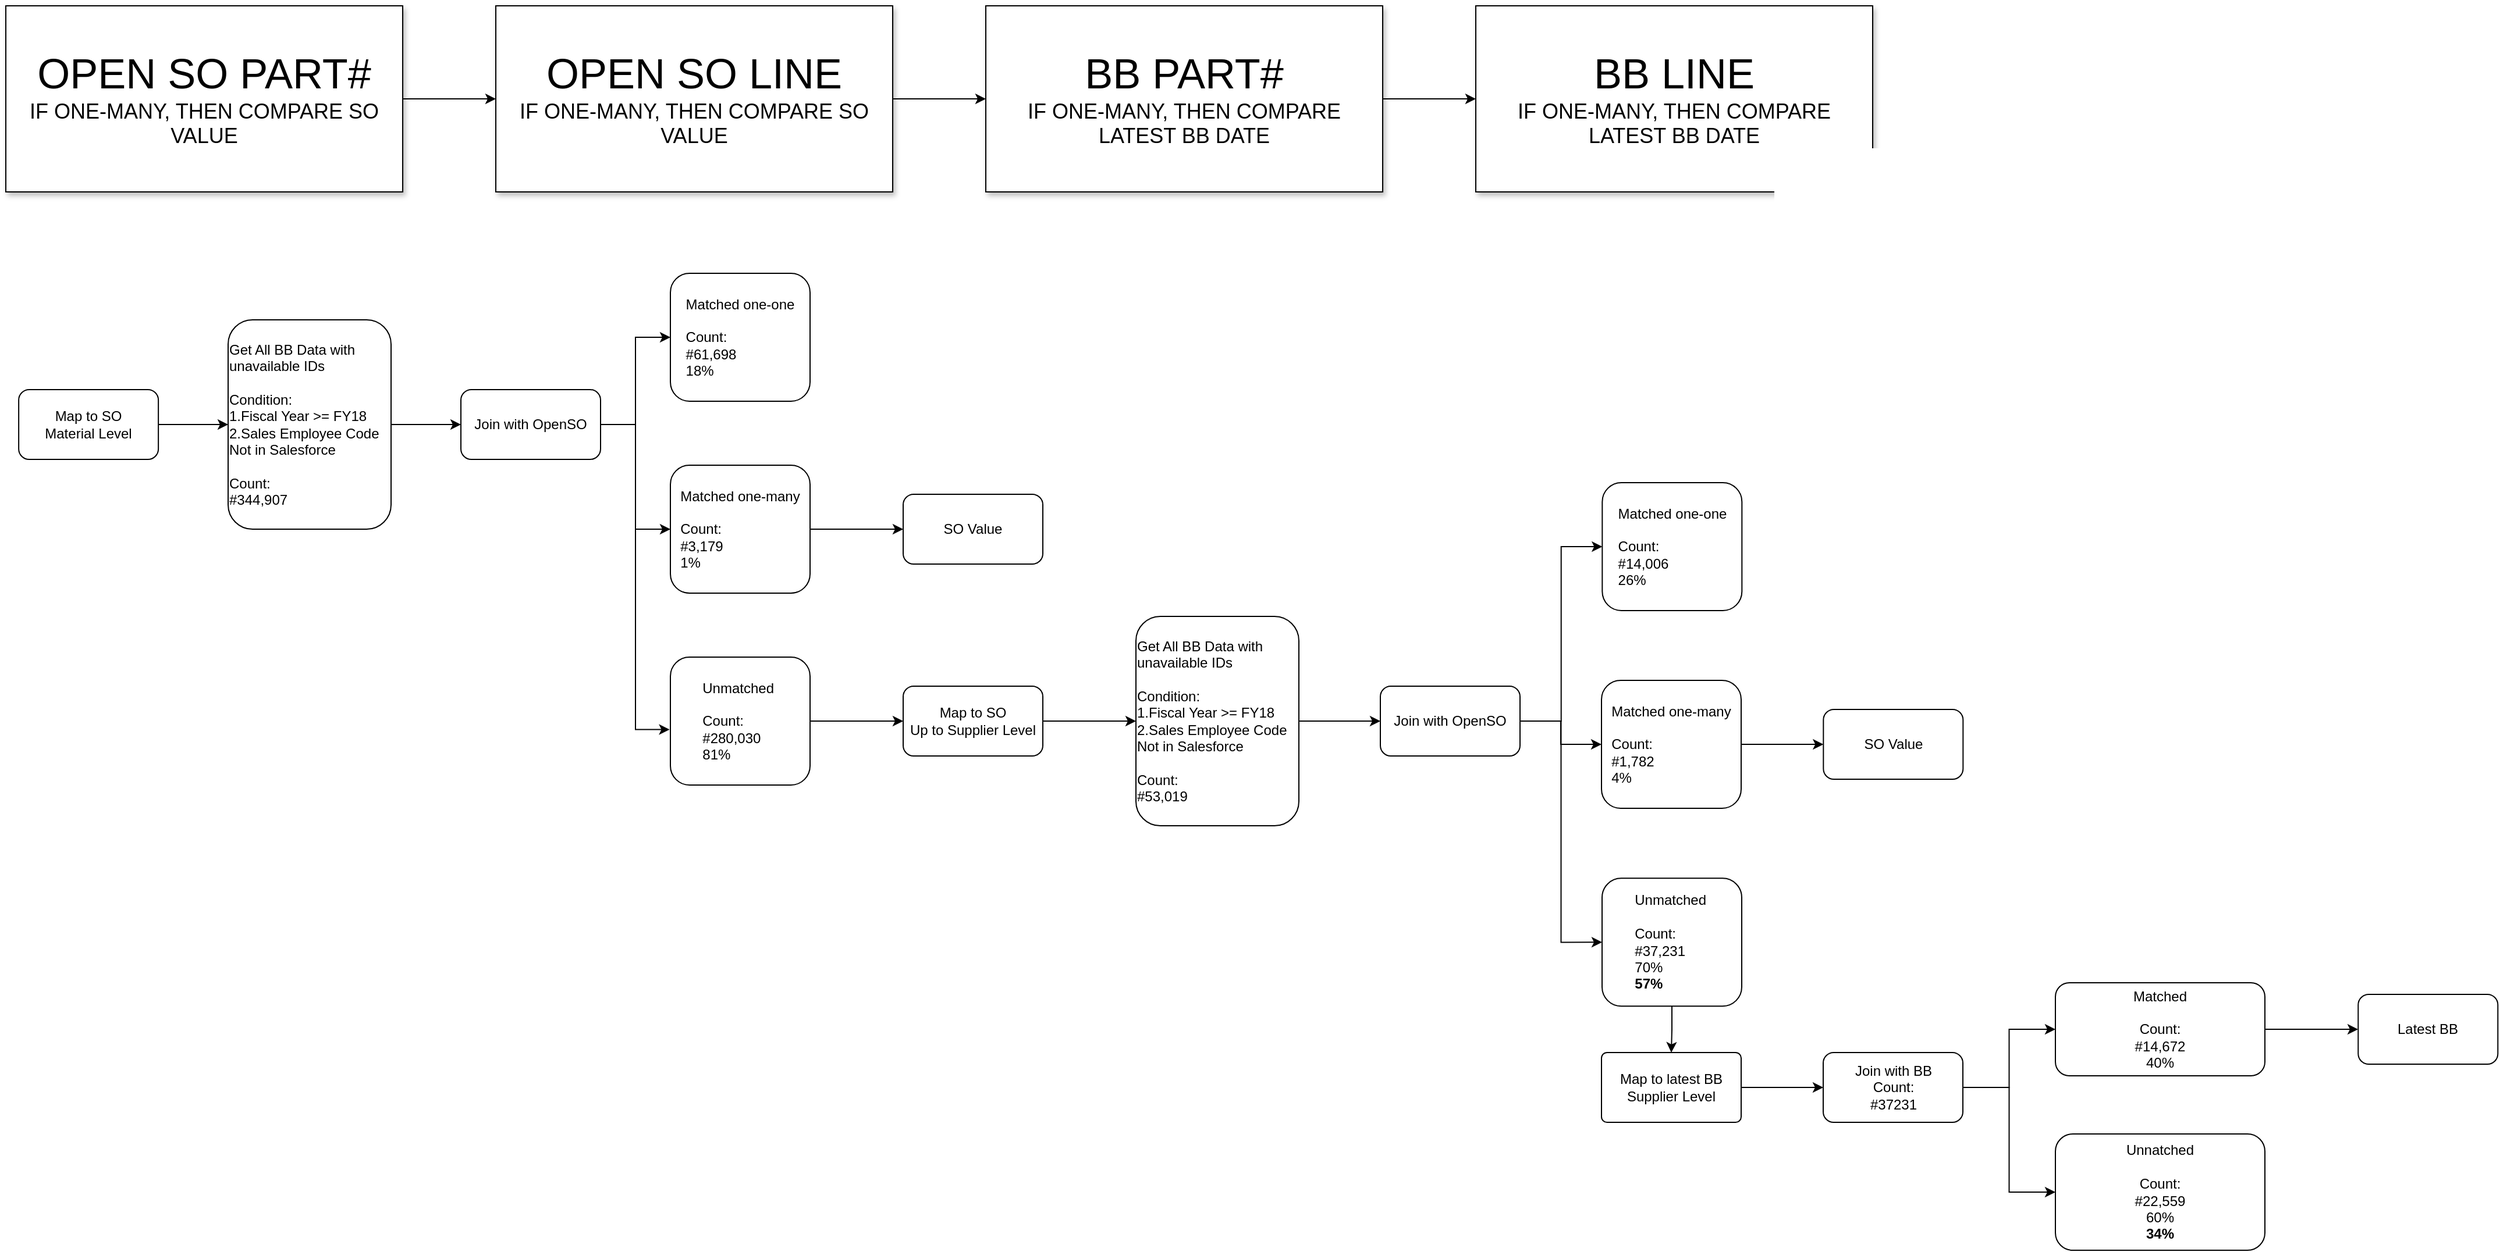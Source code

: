 <mxfile version="10.6.8" type="github"><diagram id="eqlOpb5_JptL0c0LpgGW" name="Page-1"><mxGraphModel dx="2313" dy="1712" grid="1" gridSize="10" guides="1" tooltips="1" connect="1" arrows="1" fold="1" page="1" pageScale="1" pageWidth="850" pageHeight="1100" math="0" shadow="0"><root><mxCell id="0"/><mxCell id="1" parent="0"/><mxCell id="8LsR7t9kFLJZmr65C_LL-9" value="" style="edgeStyle=orthogonalEdgeStyle;rounded=0;orthogonalLoop=1;jettySize=auto;html=1;" parent="1" source="8LsR7t9kFLJZmr65C_LL-1" target="8LsR7t9kFLJZmr65C_LL-8" edge="1"><mxGeometry relative="1" as="geometry"/></mxCell><mxCell id="8LsR7t9kFLJZmr65C_LL-1" value="&lt;div style=&quot;text-align: left&quot;&gt;&lt;span&gt;Get All BB Data with unavailable IDs&lt;/span&gt;&lt;/div&gt;&lt;div style=&quot;text-align: left&quot;&gt;&lt;br&gt;&lt;/div&gt;&lt;div style=&quot;text-align: left&quot;&gt;&lt;span&gt;Condition:&lt;/span&gt;&lt;/div&gt;&lt;div style=&quot;text-align: left&quot;&gt;&lt;span&gt;1.Fiscal Year &amp;gt;= FY18&lt;/span&gt;&lt;/div&gt;&lt;div style=&quot;text-align: left&quot;&gt;&lt;span&gt;2.Sales Employee Code Not in Salesforce&lt;/span&gt;&lt;/div&gt;&lt;div style=&quot;text-align: left&quot;&gt;&lt;span&gt;&lt;br&gt;&lt;/span&gt;&lt;/div&gt;&lt;div style=&quot;text-align: left&quot;&gt;&lt;span&gt;Count:&lt;/span&gt;&lt;/div&gt;&lt;div style=&quot;text-align: left&quot;&gt;#344,907&lt;span&gt;&lt;br&gt;&lt;/span&gt;&lt;/div&gt;" style="rounded=1;whiteSpace=wrap;html=1;" parent="1" vertex="1"><mxGeometry x="70" y="100" width="140" height="180" as="geometry"/></mxCell><mxCell id="8LsR7t9kFLJZmr65C_LL-2" value="&lt;div style=&quot;text-align: left&quot;&gt;&lt;span&gt;Matched one-one&lt;/span&gt;&lt;/div&gt;&lt;div style=&quot;text-align: left&quot;&gt;&lt;br&gt;&lt;/div&gt;&lt;div style=&quot;text-align: left&quot;&gt;&lt;span&gt;Count:&lt;/span&gt;&lt;/div&gt;&lt;div style=&quot;text-align: left&quot;&gt;&lt;span&gt;#61,698&lt;/span&gt;&lt;/div&gt;&lt;div style=&quot;text-align: left&quot;&gt;&lt;span&gt;18%&lt;/span&gt;&lt;/div&gt;" style="rounded=1;whiteSpace=wrap;html=1;" parent="1" vertex="1"><mxGeometry x="450" y="60" width="120" height="110" as="geometry"/></mxCell><mxCell id="8LsR7t9kFLJZmr65C_LL-12" style="edgeStyle=orthogonalEdgeStyle;rounded=0;orthogonalLoop=1;jettySize=auto;html=1;entryX=0;entryY=0.5;entryDx=0;entryDy=0;" parent="1" source="8LsR7t9kFLJZmr65C_LL-8" target="8LsR7t9kFLJZmr65C_LL-2" edge="1"><mxGeometry relative="1" as="geometry"/></mxCell><mxCell id="8LsR7t9kFLJZmr65C_LL-15" style="edgeStyle=orthogonalEdgeStyle;rounded=0;orthogonalLoop=1;jettySize=auto;html=1;entryX=0;entryY=0.5;entryDx=0;entryDy=0;" parent="1" source="8LsR7t9kFLJZmr65C_LL-8" target="8LsR7t9kFLJZmr65C_LL-14" edge="1"><mxGeometry relative="1" as="geometry"/></mxCell><mxCell id="8LsR7t9kFLJZmr65C_LL-18" style="edgeStyle=orthogonalEdgeStyle;rounded=0;orthogonalLoop=1;jettySize=auto;html=1;entryX=-0.006;entryY=0.566;entryDx=0;entryDy=0;entryPerimeter=0;" parent="1" source="8LsR7t9kFLJZmr65C_LL-8" target="8LsR7t9kFLJZmr65C_LL-16" edge="1"><mxGeometry relative="1" as="geometry"/></mxCell><mxCell id="8LsR7t9kFLJZmr65C_LL-8" value="Join with OpenSO" style="rounded=1;whiteSpace=wrap;html=1;" parent="1" vertex="1"><mxGeometry x="270" y="160" width="120" height="60" as="geometry"/></mxCell><mxCell id="rJ3gIkoYdoejoMgH9_Ys-3" value="" style="edgeStyle=orthogonalEdgeStyle;rounded=0;orthogonalLoop=1;jettySize=auto;html=1;" parent="1" source="8LsR7t9kFLJZmr65C_LL-14" target="8LsR7t9kFLJZmr65C_LL-23" edge="1"><mxGeometry relative="1" as="geometry"/></mxCell><mxCell id="8LsR7t9kFLJZmr65C_LL-14" value="&lt;div style=&quot;text-align: left&quot;&gt;&lt;span&gt;Matched one-many&lt;/span&gt;&lt;/div&gt;&lt;div style=&quot;text-align: left&quot;&gt;&lt;br&gt;&lt;/div&gt;&lt;div style=&quot;text-align: left&quot;&gt;&lt;span&gt;Count:&lt;/span&gt;&lt;/div&gt;&lt;div style=&quot;text-align: left&quot;&gt;&lt;span&gt;#3,179&lt;/span&gt;&lt;/div&gt;&lt;div style=&quot;text-align: left&quot;&gt;&lt;span&gt;1%&lt;/span&gt;&lt;/div&gt;" style="rounded=1;whiteSpace=wrap;html=1;" parent="1" vertex="1"><mxGeometry x="450" y="225" width="120" height="110" as="geometry"/></mxCell><mxCell id="rJ3gIkoYdoejoMgH9_Ys-5" value="" style="edgeStyle=orthogonalEdgeStyle;rounded=0;orthogonalLoop=1;jettySize=auto;html=1;" parent="1" source="8LsR7t9kFLJZmr65C_LL-16" target="rJ3gIkoYdoejoMgH9_Ys-4" edge="1"><mxGeometry relative="1" as="geometry"/></mxCell><mxCell id="8LsR7t9kFLJZmr65C_LL-16" value="&lt;div style=&quot;text-align: left&quot;&gt;&lt;span&gt;Unmatched&amp;nbsp;&lt;/span&gt;&lt;/div&gt;&lt;div style=&quot;text-align: left&quot;&gt;&lt;br&gt;&lt;/div&gt;&lt;div style=&quot;text-align: left&quot;&gt;&lt;span&gt;Count:&lt;/span&gt;&lt;/div&gt;&lt;div style=&quot;text-align: left&quot;&gt;&lt;span&gt;#280,030&lt;/span&gt;&lt;/div&gt;&lt;div style=&quot;text-align: left&quot;&gt;&lt;span&gt;81%&lt;/span&gt;&lt;/div&gt;" style="rounded=1;whiteSpace=wrap;html=1;" parent="1" vertex="1"><mxGeometry x="450" y="390" width="120" height="110" as="geometry"/></mxCell><mxCell id="8LsR7t9kFLJZmr65C_LL-23" value="SO Value" style="rounded=1;whiteSpace=wrap;html=1;" parent="1" vertex="1"><mxGeometry x="650" y="250" width="120" height="60" as="geometry"/></mxCell><mxCell id="rJ3gIkoYdoejoMgH9_Ys-7" value="" style="edgeStyle=orthogonalEdgeStyle;rounded=0;orthogonalLoop=1;jettySize=auto;html=1;" parent="1" source="rJ3gIkoYdoejoMgH9_Ys-4" target="rJ3gIkoYdoejoMgH9_Ys-6" edge="1"><mxGeometry relative="1" as="geometry"/></mxCell><mxCell id="rJ3gIkoYdoejoMgH9_Ys-4" value="Map to SO&lt;br&gt;Up to Supplier Level" style="rounded=1;whiteSpace=wrap;html=1;" parent="1" vertex="1"><mxGeometry x="650" y="415" width="120" height="60" as="geometry"/></mxCell><mxCell id="rJ3gIkoYdoejoMgH9_Ys-9" value="" style="edgeStyle=orthogonalEdgeStyle;rounded=0;orthogonalLoop=1;jettySize=auto;html=1;" parent="1" source="rJ3gIkoYdoejoMgH9_Ys-6" target="rJ3gIkoYdoejoMgH9_Ys-8" edge="1"><mxGeometry relative="1" as="geometry"/></mxCell><mxCell id="rJ3gIkoYdoejoMgH9_Ys-6" value="&lt;div style=&quot;text-align: left&quot;&gt;&lt;span&gt;Get All BB Data with unavailable IDs&lt;/span&gt;&lt;/div&gt;&lt;div style=&quot;text-align: left&quot;&gt;&lt;br&gt;&lt;/div&gt;&lt;div style=&quot;text-align: left&quot;&gt;&lt;span&gt;Condition:&lt;/span&gt;&lt;/div&gt;&lt;div style=&quot;text-align: left&quot;&gt;&lt;span&gt;1.Fiscal Year &amp;gt;= FY18&lt;/span&gt;&lt;/div&gt;&lt;div style=&quot;text-align: left&quot;&gt;&lt;span&gt;2.Sales Employee Code Not in Salesforce&lt;/span&gt;&lt;/div&gt;&lt;div style=&quot;text-align: left&quot;&gt;&lt;span&gt;&lt;br&gt;&lt;/span&gt;&lt;/div&gt;&lt;div style=&quot;text-align: left&quot;&gt;&lt;span&gt;Count:&lt;/span&gt;&lt;/div&gt;&lt;div style=&quot;text-align: left&quot;&gt;#53,019&lt;span&gt;&lt;br&gt;&lt;/span&gt;&lt;/div&gt;" style="rounded=1;whiteSpace=wrap;html=1;" parent="1" vertex="1"><mxGeometry x="850" y="355" width="140" height="180" as="geometry"/></mxCell><mxCell id="rJ3gIkoYdoejoMgH9_Ys-13" style="edgeStyle=orthogonalEdgeStyle;rounded=0;orthogonalLoop=1;jettySize=auto;html=1;entryX=0;entryY=0.5;entryDx=0;entryDy=0;" parent="1" source="rJ3gIkoYdoejoMgH9_Ys-8" target="rJ3gIkoYdoejoMgH9_Ys-10" edge="1"><mxGeometry relative="1" as="geometry"/></mxCell><mxCell id="rJ3gIkoYdoejoMgH9_Ys-14" style="edgeStyle=orthogonalEdgeStyle;rounded=0;orthogonalLoop=1;jettySize=auto;html=1;entryX=0;entryY=0.5;entryDx=0;entryDy=0;" parent="1" source="rJ3gIkoYdoejoMgH9_Ys-8" target="rJ3gIkoYdoejoMgH9_Ys-11" edge="1"><mxGeometry relative="1" as="geometry"/></mxCell><mxCell id="rJ3gIkoYdoejoMgH9_Ys-15" style="edgeStyle=orthogonalEdgeStyle;rounded=0;orthogonalLoop=1;jettySize=auto;html=1;entryX=0;entryY=0.5;entryDx=0;entryDy=0;" parent="1" source="rJ3gIkoYdoejoMgH9_Ys-8" target="rJ3gIkoYdoejoMgH9_Ys-12" edge="1"><mxGeometry relative="1" as="geometry"/></mxCell><mxCell id="rJ3gIkoYdoejoMgH9_Ys-8" value="Join with OpenSO" style="rounded=1;whiteSpace=wrap;html=1;" parent="1" vertex="1"><mxGeometry x="1060" y="415" width="120" height="60" as="geometry"/></mxCell><mxCell id="rJ3gIkoYdoejoMgH9_Ys-10" value="&lt;div style=&quot;text-align: left&quot;&gt;&lt;span&gt;Matched one-one&lt;/span&gt;&lt;/div&gt;&lt;div style=&quot;text-align: left&quot;&gt;&lt;br&gt;&lt;/div&gt;&lt;div style=&quot;text-align: left&quot;&gt;&lt;span&gt;Count:&lt;/span&gt;&lt;/div&gt;&lt;div style=&quot;text-align: left&quot;&gt;&lt;span&gt;#14,006&lt;/span&gt;&lt;/div&gt;&lt;div style=&quot;text-align: left&quot;&gt;&lt;span&gt;26%&lt;/span&gt;&lt;/div&gt;" style="rounded=1;whiteSpace=wrap;html=1;" parent="1" vertex="1"><mxGeometry x="1250.667" y="240" width="120" height="110" as="geometry"/></mxCell><mxCell id="rJ3gIkoYdoejoMgH9_Ys-17" value="" style="edgeStyle=orthogonalEdgeStyle;rounded=0;orthogonalLoop=1;jettySize=auto;html=1;" parent="1" source="rJ3gIkoYdoejoMgH9_Ys-11" target="rJ3gIkoYdoejoMgH9_Ys-16" edge="1"><mxGeometry relative="1" as="geometry"/></mxCell><mxCell id="rJ3gIkoYdoejoMgH9_Ys-11" value="&lt;div style=&quot;text-align: left&quot;&gt;&lt;span&gt;Matched one-many&lt;/span&gt;&lt;/div&gt;&lt;div style=&quot;text-align: left&quot;&gt;&lt;br&gt;&lt;/div&gt;&lt;div style=&quot;text-align: left&quot;&gt;&lt;span&gt;Count:&lt;/span&gt;&lt;/div&gt;&lt;div style=&quot;text-align: left&quot;&gt;&lt;span&gt;#1,782&lt;/span&gt;&lt;/div&gt;&lt;div style=&quot;text-align: left&quot;&gt;&lt;span&gt;4%&lt;/span&gt;&lt;/div&gt;" style="rounded=1;whiteSpace=wrap;html=1;" parent="1" vertex="1"><mxGeometry x="1250" y="410" width="120" height="110" as="geometry"/></mxCell><mxCell id="rJ3gIkoYdoejoMgH9_Ys-23" value="" style="edgeStyle=orthogonalEdgeStyle;rounded=0;orthogonalLoop=1;jettySize=auto;html=1;" parent="1" source="rJ3gIkoYdoejoMgH9_Ys-12" target="rJ3gIkoYdoejoMgH9_Ys-21" edge="1"><mxGeometry relative="1" as="geometry"/></mxCell><mxCell id="rJ3gIkoYdoejoMgH9_Ys-12" value="&lt;div style=&quot;text-align: left&quot;&gt;&lt;span&gt;Unmatched&amp;nbsp;&lt;/span&gt;&lt;/div&gt;&lt;div style=&quot;text-align: left&quot;&gt;&lt;br&gt;&lt;/div&gt;&lt;div style=&quot;text-align: left&quot;&gt;&lt;span&gt;Count:&lt;/span&gt;&lt;/div&gt;&lt;div style=&quot;text-align: left&quot;&gt;&lt;span&gt;#37,231&lt;/span&gt;&lt;/div&gt;&lt;div style=&quot;text-align: left&quot;&gt;&lt;span&gt;70%&lt;/span&gt;&lt;/div&gt;&lt;div style=&quot;text-align: left&quot;&gt;&lt;span&gt;&lt;b&gt;57%&lt;/b&gt;&lt;/span&gt;&lt;/div&gt;" style="rounded=1;whiteSpace=wrap;html=1;" parent="1" vertex="1"><mxGeometry x="1250.5" y="580.167" width="120" height="110" as="geometry"/></mxCell><mxCell id="rJ3gIkoYdoejoMgH9_Ys-16" value="SO Value" style="rounded=1;whiteSpace=wrap;html=1;" parent="1" vertex="1"><mxGeometry x="1440.667" y="435" width="120" height="60" as="geometry"/></mxCell><mxCell id="rJ3gIkoYdoejoMgH9_Ys-20" value="" style="edgeStyle=orthogonalEdgeStyle;rounded=0;orthogonalLoop=1;jettySize=auto;html=1;" parent="1" source="rJ3gIkoYdoejoMgH9_Ys-18" target="8LsR7t9kFLJZmr65C_LL-1" edge="1"><mxGeometry relative="1" as="geometry"/></mxCell><mxCell id="rJ3gIkoYdoejoMgH9_Ys-18" value="Map to SO&lt;br&gt;Material Level" style="rounded=1;whiteSpace=wrap;html=1;" parent="1" vertex="1"><mxGeometry x="-109.931" y="160" width="120" height="60" as="geometry"/></mxCell><mxCell id="rJ3gIkoYdoejoMgH9_Ys-25" value="" style="edgeStyle=orthogonalEdgeStyle;rounded=0;orthogonalLoop=1;jettySize=auto;html=1;" parent="1" source="rJ3gIkoYdoejoMgH9_Ys-21" target="rJ3gIkoYdoejoMgH9_Ys-24" edge="1"><mxGeometry relative="1" as="geometry"/></mxCell><mxCell id="rJ3gIkoYdoejoMgH9_Ys-21" value="Map to latest BB&lt;br&gt;Supplier Level" style="rounded=1;whiteSpace=wrap;html=1;arcSize=8;" parent="1" vertex="1"><mxGeometry x="1250" y="730" width="120" height="60" as="geometry"/></mxCell><mxCell id="rJ3gIkoYdoejoMgH9_Ys-28" style="edgeStyle=orthogonalEdgeStyle;rounded=0;orthogonalLoop=1;jettySize=auto;html=1;entryX=0;entryY=0.5;entryDx=0;entryDy=0;" parent="1" source="rJ3gIkoYdoejoMgH9_Ys-24" target="rJ3gIkoYdoejoMgH9_Ys-26" edge="1"><mxGeometry relative="1" as="geometry"/></mxCell><mxCell id="rJ3gIkoYdoejoMgH9_Ys-29" style="edgeStyle=orthogonalEdgeStyle;rounded=0;orthogonalLoop=1;jettySize=auto;html=1;entryX=0;entryY=0.5;entryDx=0;entryDy=0;" parent="1" source="rJ3gIkoYdoejoMgH9_Ys-24" target="rJ3gIkoYdoejoMgH9_Ys-27" edge="1"><mxGeometry relative="1" as="geometry"/></mxCell><mxCell id="rJ3gIkoYdoejoMgH9_Ys-24" value="Join with BB&lt;br&gt;Count:&lt;br&gt;#37231&lt;br&gt;" style="rounded=1;whiteSpace=wrap;html=1;" parent="1" vertex="1"><mxGeometry x="1440.5" y="730" width="120" height="60" as="geometry"/></mxCell><mxCell id="rJ3gIkoYdoejoMgH9_Ys-32" value="" style="edgeStyle=orthogonalEdgeStyle;rounded=0;orthogonalLoop=1;jettySize=auto;html=1;" parent="1" source="rJ3gIkoYdoejoMgH9_Ys-26" edge="1"><mxGeometry relative="1" as="geometry"><mxPoint x="1900" y="710.0" as="targetPoint"/></mxGeometry></mxCell><mxCell id="rJ3gIkoYdoejoMgH9_Ys-26" value="Matched&lt;br&gt;&lt;br&gt;Count:&lt;br&gt;#14,672&lt;br&gt;40%&lt;br&gt;" style="rounded=1;whiteSpace=wrap;html=1;" parent="1" vertex="1"><mxGeometry x="1640" y="670" width="180" height="80" as="geometry"/></mxCell><mxCell id="rJ3gIkoYdoejoMgH9_Ys-27" value="Unnatched&lt;br&gt;&lt;br&gt;Count:&lt;br&gt;#22,559&lt;br&gt;60%&lt;br&gt;&lt;b&gt;34%&lt;/b&gt;&lt;br&gt;" style="rounded=1;whiteSpace=wrap;html=1;" parent="1" vertex="1"><mxGeometry x="1640" y="800" width="180" height="100" as="geometry"/></mxCell><mxCell id="rJ3gIkoYdoejoMgH9_Ys-30" value="Latest BB" style="rounded=1;whiteSpace=wrap;html=1;" parent="1" vertex="1"><mxGeometry x="1900.167" y="680" width="120" height="60" as="geometry"/></mxCell><mxCell id="ogMj0dGz3wo-m3pFkhTC-4" value="" style="edgeStyle=orthogonalEdgeStyle;rounded=0;orthogonalLoop=1;jettySize=auto;html=1;" edge="1" parent="1" source="ogMj0dGz3wo-m3pFkhTC-2" target="ogMj0dGz3wo-m3pFkhTC-3"><mxGeometry relative="1" as="geometry"/></mxCell><mxCell id="ogMj0dGz3wo-m3pFkhTC-2" value="&lt;font&gt;&lt;span style=&quot;font-size: 36px&quot;&gt;OPEN SO PART#&lt;/span&gt;&lt;br&gt;&lt;font style=&quot;font-size: 18px&quot;&gt;IF ONE-MANY, THEN COMPARE SO VALUE&lt;/font&gt;&lt;br&gt;&lt;/font&gt;" style="rounded=0;whiteSpace=wrap;html=1;shadow=1;" vertex="1" parent="1"><mxGeometry x="-121" y="-170" width="341" height="160" as="geometry"/></mxCell><mxCell id="ogMj0dGz3wo-m3pFkhTC-6" value="" style="edgeStyle=orthogonalEdgeStyle;rounded=0;orthogonalLoop=1;jettySize=auto;html=1;" edge="1" parent="1" source="ogMj0dGz3wo-m3pFkhTC-3" target="ogMj0dGz3wo-m3pFkhTC-5"><mxGeometry relative="1" as="geometry"/></mxCell><mxCell id="ogMj0dGz3wo-m3pFkhTC-3" value="&lt;font&gt;&lt;span style=&quot;font-size: 36px&quot;&gt;OPEN SO LINE&lt;/span&gt;&lt;br&gt;&lt;font style=&quot;font-size: 18px&quot;&gt;IF ONE-MANY, THEN COMPARE SO VALUE&lt;/font&gt;&lt;br&gt;&lt;/font&gt;" style="rounded=0;whiteSpace=wrap;html=1;shadow=1;" vertex="1" parent="1"><mxGeometry x="300" y="-170" width="341" height="160" as="geometry"/></mxCell><mxCell id="ogMj0dGz3wo-m3pFkhTC-8" value="" style="edgeStyle=orthogonalEdgeStyle;rounded=0;orthogonalLoop=1;jettySize=auto;html=1;" edge="1" parent="1" source="ogMj0dGz3wo-m3pFkhTC-5" target="ogMj0dGz3wo-m3pFkhTC-7"><mxGeometry relative="1" as="geometry"/></mxCell><mxCell id="ogMj0dGz3wo-m3pFkhTC-5" value="&lt;font&gt;&lt;span style=&quot;font-size: 36px&quot;&gt;BB PART#&lt;/span&gt;&lt;br&gt;&lt;font style=&quot;font-size: 18px&quot;&gt;IF ONE-MANY, THEN COMPARE LATEST BB DATE&lt;/font&gt;&lt;br&gt;&lt;/font&gt;" style="rounded=0;whiteSpace=wrap;html=1;shadow=1;" vertex="1" parent="1"><mxGeometry x="721" y="-170" width="341" height="160" as="geometry"/></mxCell><mxCell id="ogMj0dGz3wo-m3pFkhTC-7" value="&lt;font&gt;&lt;span style=&quot;font-size: 36px&quot;&gt;BB LINE&lt;/span&gt;&lt;br&gt;&lt;font style=&quot;font-size: 18px&quot;&gt;IF ONE-MANY, THEN COMPARE LATEST BB DATE&lt;/font&gt;&lt;br&gt;&lt;/font&gt;" style="rounded=0;whiteSpace=wrap;html=1;shadow=1;" vertex="1" parent="1"><mxGeometry x="1142" y="-170" width="341" height="160" as="geometry"/></mxCell></root></mxGraphModel></diagram></mxfile>